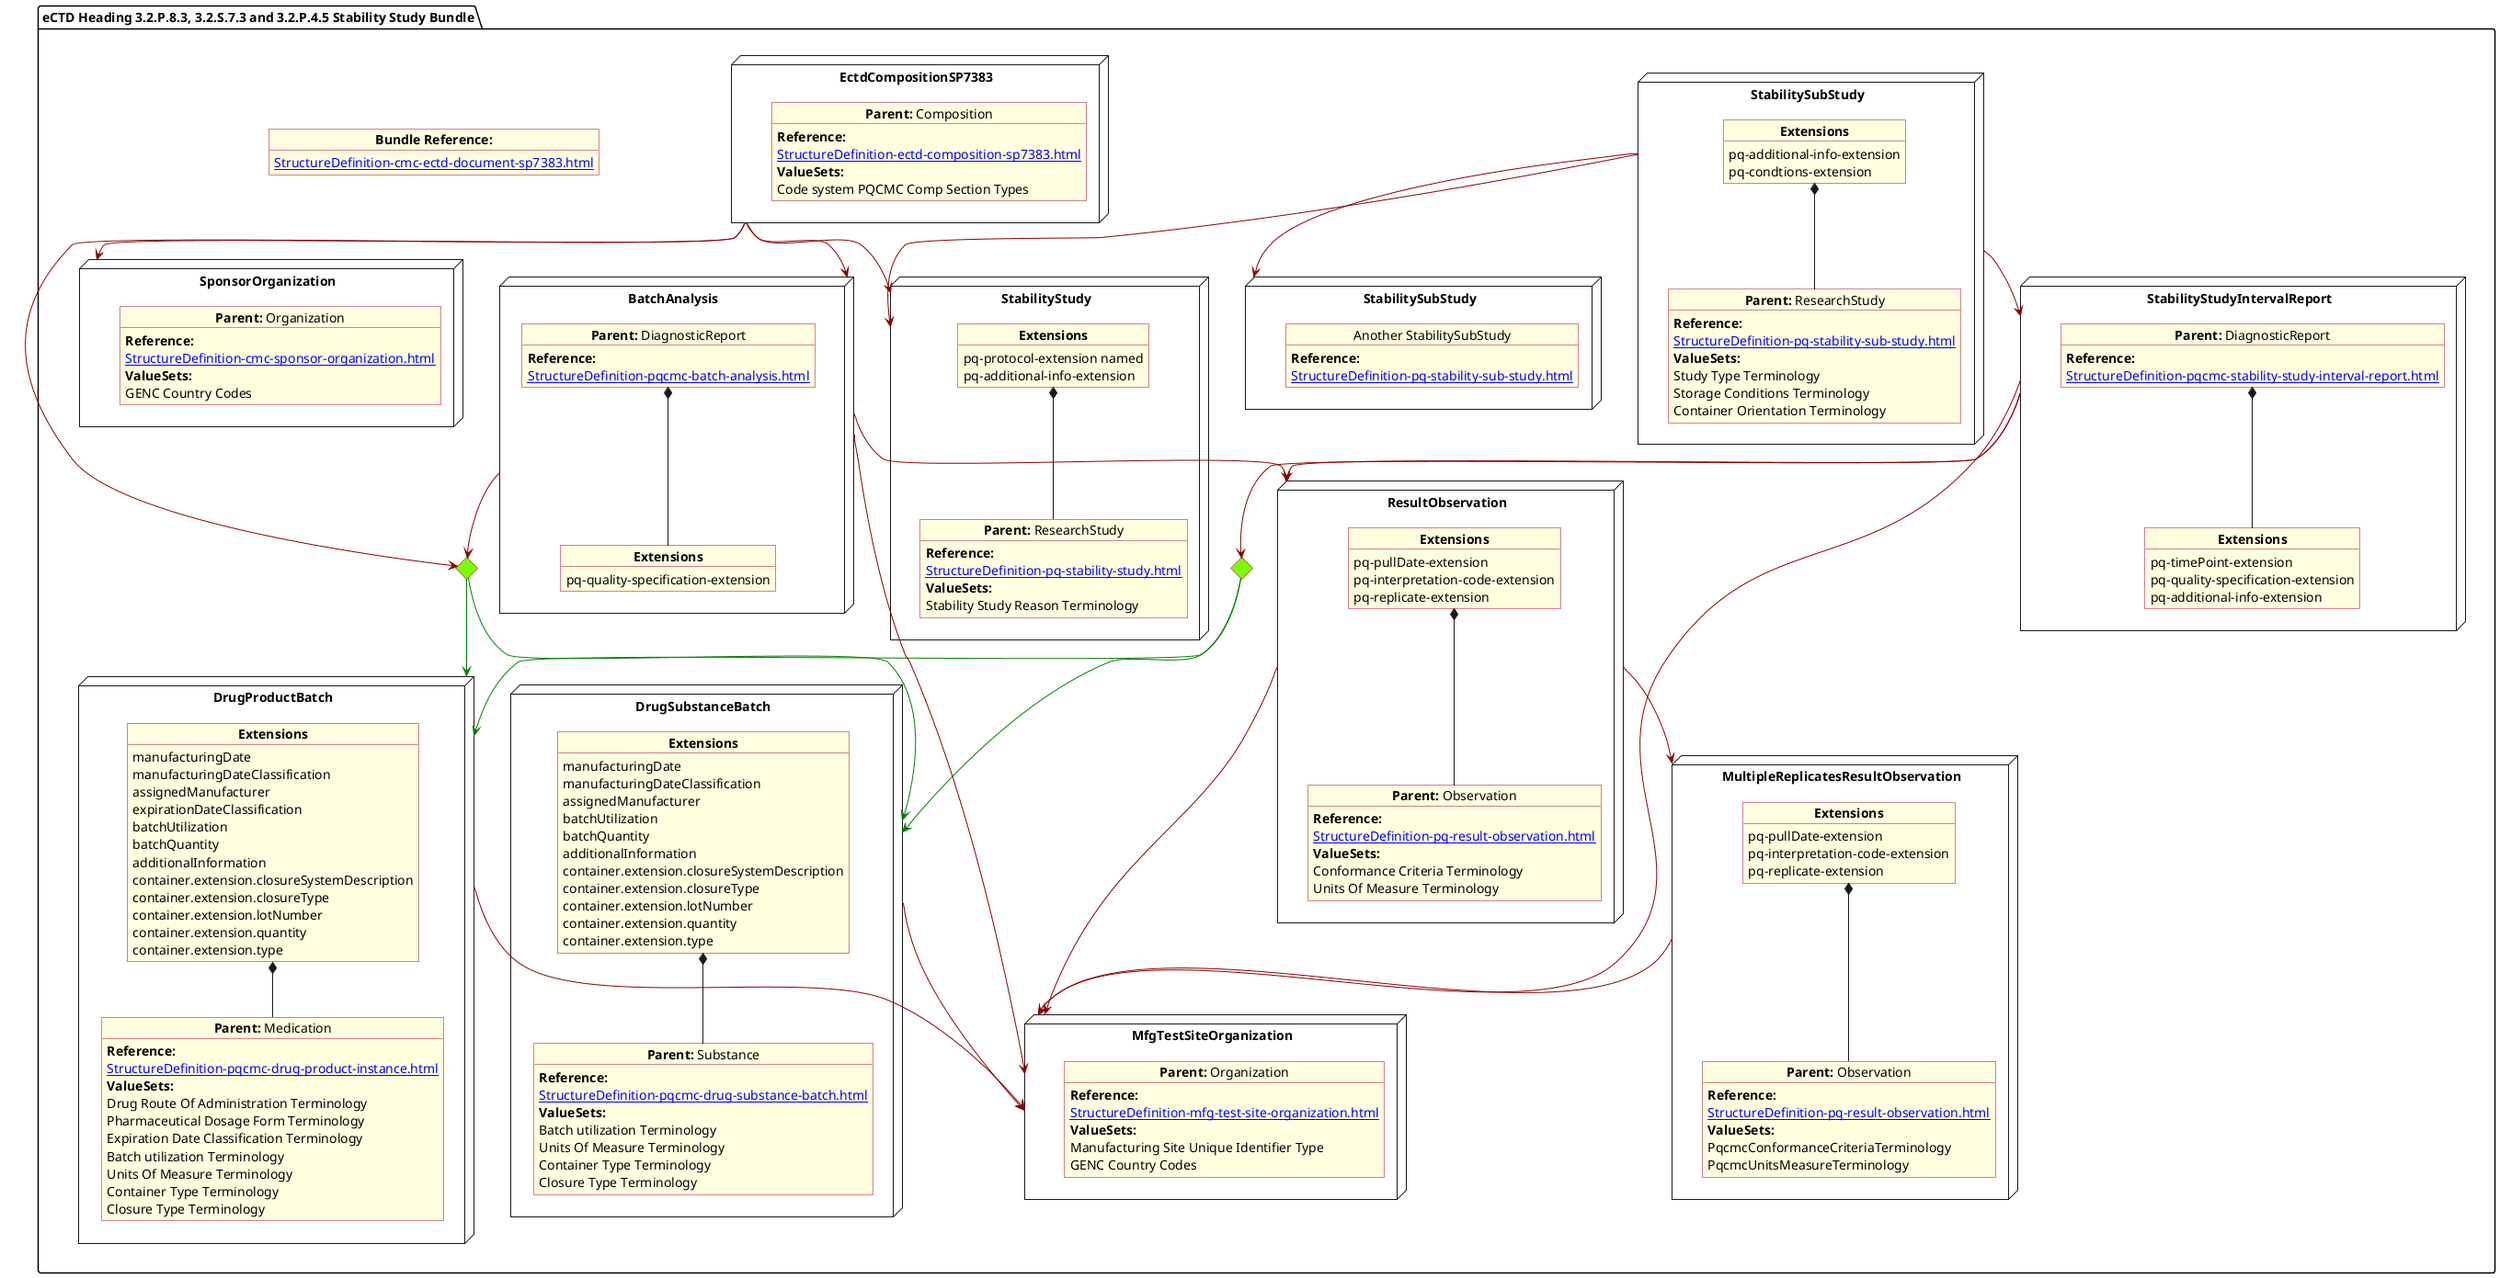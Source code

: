 @startuml Stability
allowmixing
'Mixed model of use case and object
skinparam svgDimensionStyle false
skinparam ObjectBackgroundColor LightYellow
skinparam ObjectBorderColor #A80036
skinparam activityDiamondBorderColor #A80036
skinparam activityDiamondBackgroundColor lawnGreen
skinparam ClassBorderThickness 4

package "eCTD Heading 3.2.P.8.3, 3.2.S.7.3 and 3.2.P.4.5 Stability Study Bundle" as NODES {

object "**Bundle Reference:**" as objbun {
              [[StructureDefinition-cmc-ectd-document-sp7383.html]]
    }  
node "DrugProductBatch" as NN { 
      object "**Parent:** Medication" as obj3 {
         **Reference:**
      [[StructureDefinition-pqcmc-drug-product-instance.html]]
        **ValueSets:**
        Drug Route Of Administration Terminology
        Pharmaceutical Dosage Form Terminology
        Expiration Date Classification Terminology
        Batch utilization Terminology
        Units Of Measure Terminology 
        Container Type Terminology
        Closure Type Terminology        
      }

      object "**Extensions**" as objExsBatch  {
                manufacturingDate
                manufacturingDateClassification
                assignedManufacturer
                expirationDateClassification
                batchUtilization
                batchQuantity
                additionalInformation
                container.extension.closureSystemDescription
                container.extension.closureType
                container.extension.lotNumber
                container.extension.quantity
                container.extension.type 
}
objExsBatch *-- obj3 
}
diamond CH

diamond CH3

node "DrugSubstanceBatch" as NNS { 
      object "**Parent:** Substance" as obj4 {
             **Reference:**
      [[StructureDefinition-pqcmc-drug-substance-batch.html]]
                **ValueSets:**
                Batch utilization Terminology
                Units Of Measure Terminology
                Container Type Terminology
                Closure Type Terminology
      }
  object "**Extensions**" as objExs2 {
          manufacturingDate
          manufacturingDateClassification
          assignedManufacturer
          batchUtilization
          batchQuantity
          additionalInformation
          container.extension.closureSystemDescription
          container.extension.closureType
          container.extension.lotNumber
          container.extension.quantity
          container.extension.type
    }

    objExs2 *-- obj4   
}
node "StabilityStudyIntervalReport" as Ninterval { 
      object "**Parent:** DiagnosticReport" as objinterval {
             **Reference:**
      [[StructureDefinition-pqcmc-stability-study-interval-report.html]]
    }
        object "**Extensions**" as objIntEx {
        pq-timePoint-extension
      pq-quality-specification-extension
      pq-additional-info-extension
    }
    objinterval *-- objIntEx 
}

  node "BatchAnalysis" as N2 { 
      object "**Parent:** DiagnosticReport" as obj2 {
             **Reference:**
      [[StructureDefinition-pqcmc-batch-analysis.html]]
    }
        object "**Extensions**" as objQSEx {
        pq-quality-specification-extension
    }
    obj2 *-- objQSEx 
}

node "MfgTestSiteOrganization" as NMFG { 
      object "**Parent:** Organization" as objDP {
             **Reference:**
      [[StructureDefinition-mfg-test-site-organization.html]]
         **ValueSets:**
        Manufacturing Site Unique Identifier Type
	    GENC Country Codes
    }
}

node "StabilitySubStudy" as NSub { 
      object "**Parent:** ResearchStudy" as objSub {
             **Reference:**
      [[StructureDefinition-pq-stability-sub-study.html]]
        **ValueSets:**
        Study Type Terminology
        Storage Conditions Terminology
        Container Orientation Terminology
      }

      object "**Extensions**" as objExsSub  {
        pq-additional-info-extension
        pq-condtions-extension
}
objExsSub *-- objSub 
}


node "StabilityStudy" as NMain { 
      object "**Parent:** ResearchStudy" as objMain {
             **Reference:**
      [[StructureDefinition-pq-stability-study.html]]
        **ValueSets:**
	Stability Study Reason Terminology
      }

      object "**Extensions**" as objExsMain  {
pq-protocol-extension named
pq-additional-info-extension
}
objExsMain *-- objMain 
}

node "StabilitySubStudy" as NSub2 { 
      object "Another StabilitySubStudy" as objSub2 {
             **Reference:**
      [[StructureDefinition-pq-stability-sub-study.html]]

      }
}

node "ResultObservation" as NNOBS { 
      object "**Parent:** Observation" as observ3 {
             **Reference:**
      [[StructureDefinition-pq-result-observation.html]]
        **ValueSets:**
        Conformance Criteria Terminology
        Units Of Measure Terminology    
      }
      object "**Extensions**" as objExsObserv  {
            pq-pullDate-extension
            pq-interpretation-code-extension
            pq-replicate-extension
    }
        objExsObserv *-- observ3 
}

node "MultipleReplicatesResultObservation" as NNstage { 
      object "**Parent:** Observation" as observS {
             **Reference:**
      [[StructureDefinition-pq-result-observation.html]]
        **ValueSets:**
 PqcmcConformanceCriteriaTerminology
 PqcmcUnitsMeasureTerminology
      }
      object "**Extensions**" as objExsStageObs  {
            pq-pullDate-extension
            pq-interpretation-code-extension
            pq-replicate-extension
     }  
        objExsStageObs *-- observS
}

node "EctdCompositionSP7383" as N1 { 
      object "**Parent:** Composition" as obj1 {
      **Reference:**
      [[StructureDefinition-ectd-composition-sp7383.html]]
      **ValueSets:**
  Code system PQCMC Comp Section Types
    }
}
node "SponsorOrganization" as NSO { 
      object "**Parent:** Organization" as objAu {
              **Reference:**
      [[StructureDefinition-cmc-sponsor-organization.html]]
        **ValueSets:**
        GENC Country Codes
    }
}

CH -[#green]-> NN
CH -[#green]-> NNS
CH3 -[#green]-> NN
CH3 -[#green]-> NNS
N1 -[#darkred]-> CH
N1 -[#darkred]-> N2
N1 -[#darkred]-> NSO
N2 -[#darkred]-> CH
N2 -[#darkred]-> NMFG
N2 -[#darkred]-> NNOBS
Ninterval -[#darkred]-> CH3
Ninterval -[#darkred]-> NMFG
Ninterval -[#darkred]-> NNOBS
NN -[#darkred]-> NMFG
NNOBS -[#darkred]-> NMFG
NNOBS -[#darkred]-> NNstage
NNS -[#darkred]-> NMFG
NNstage -[#darkred]-> NMFG
NSub -[#darkred]-> Ninterval
N1 -[#darkred]-> NMain
NSub -[#darkred]-> NSub2
NSub -[#darkred]-> NMain
}
@enduml